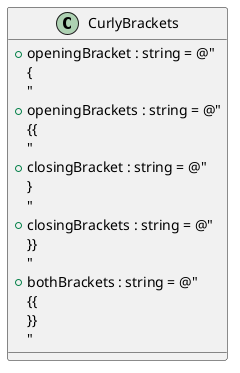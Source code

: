 @startuml
class CurlyBrackets {
    + openingBracket : string = @"
{
"
    + openingBrackets : string = @"
&#123;{
"
    + closingBracket : string = @"
&#125;
"
    + closingBrackets : string = @"
}}
"
    + bothBrackets : string = @"
&#123;{
}}
"
}
@enduml
